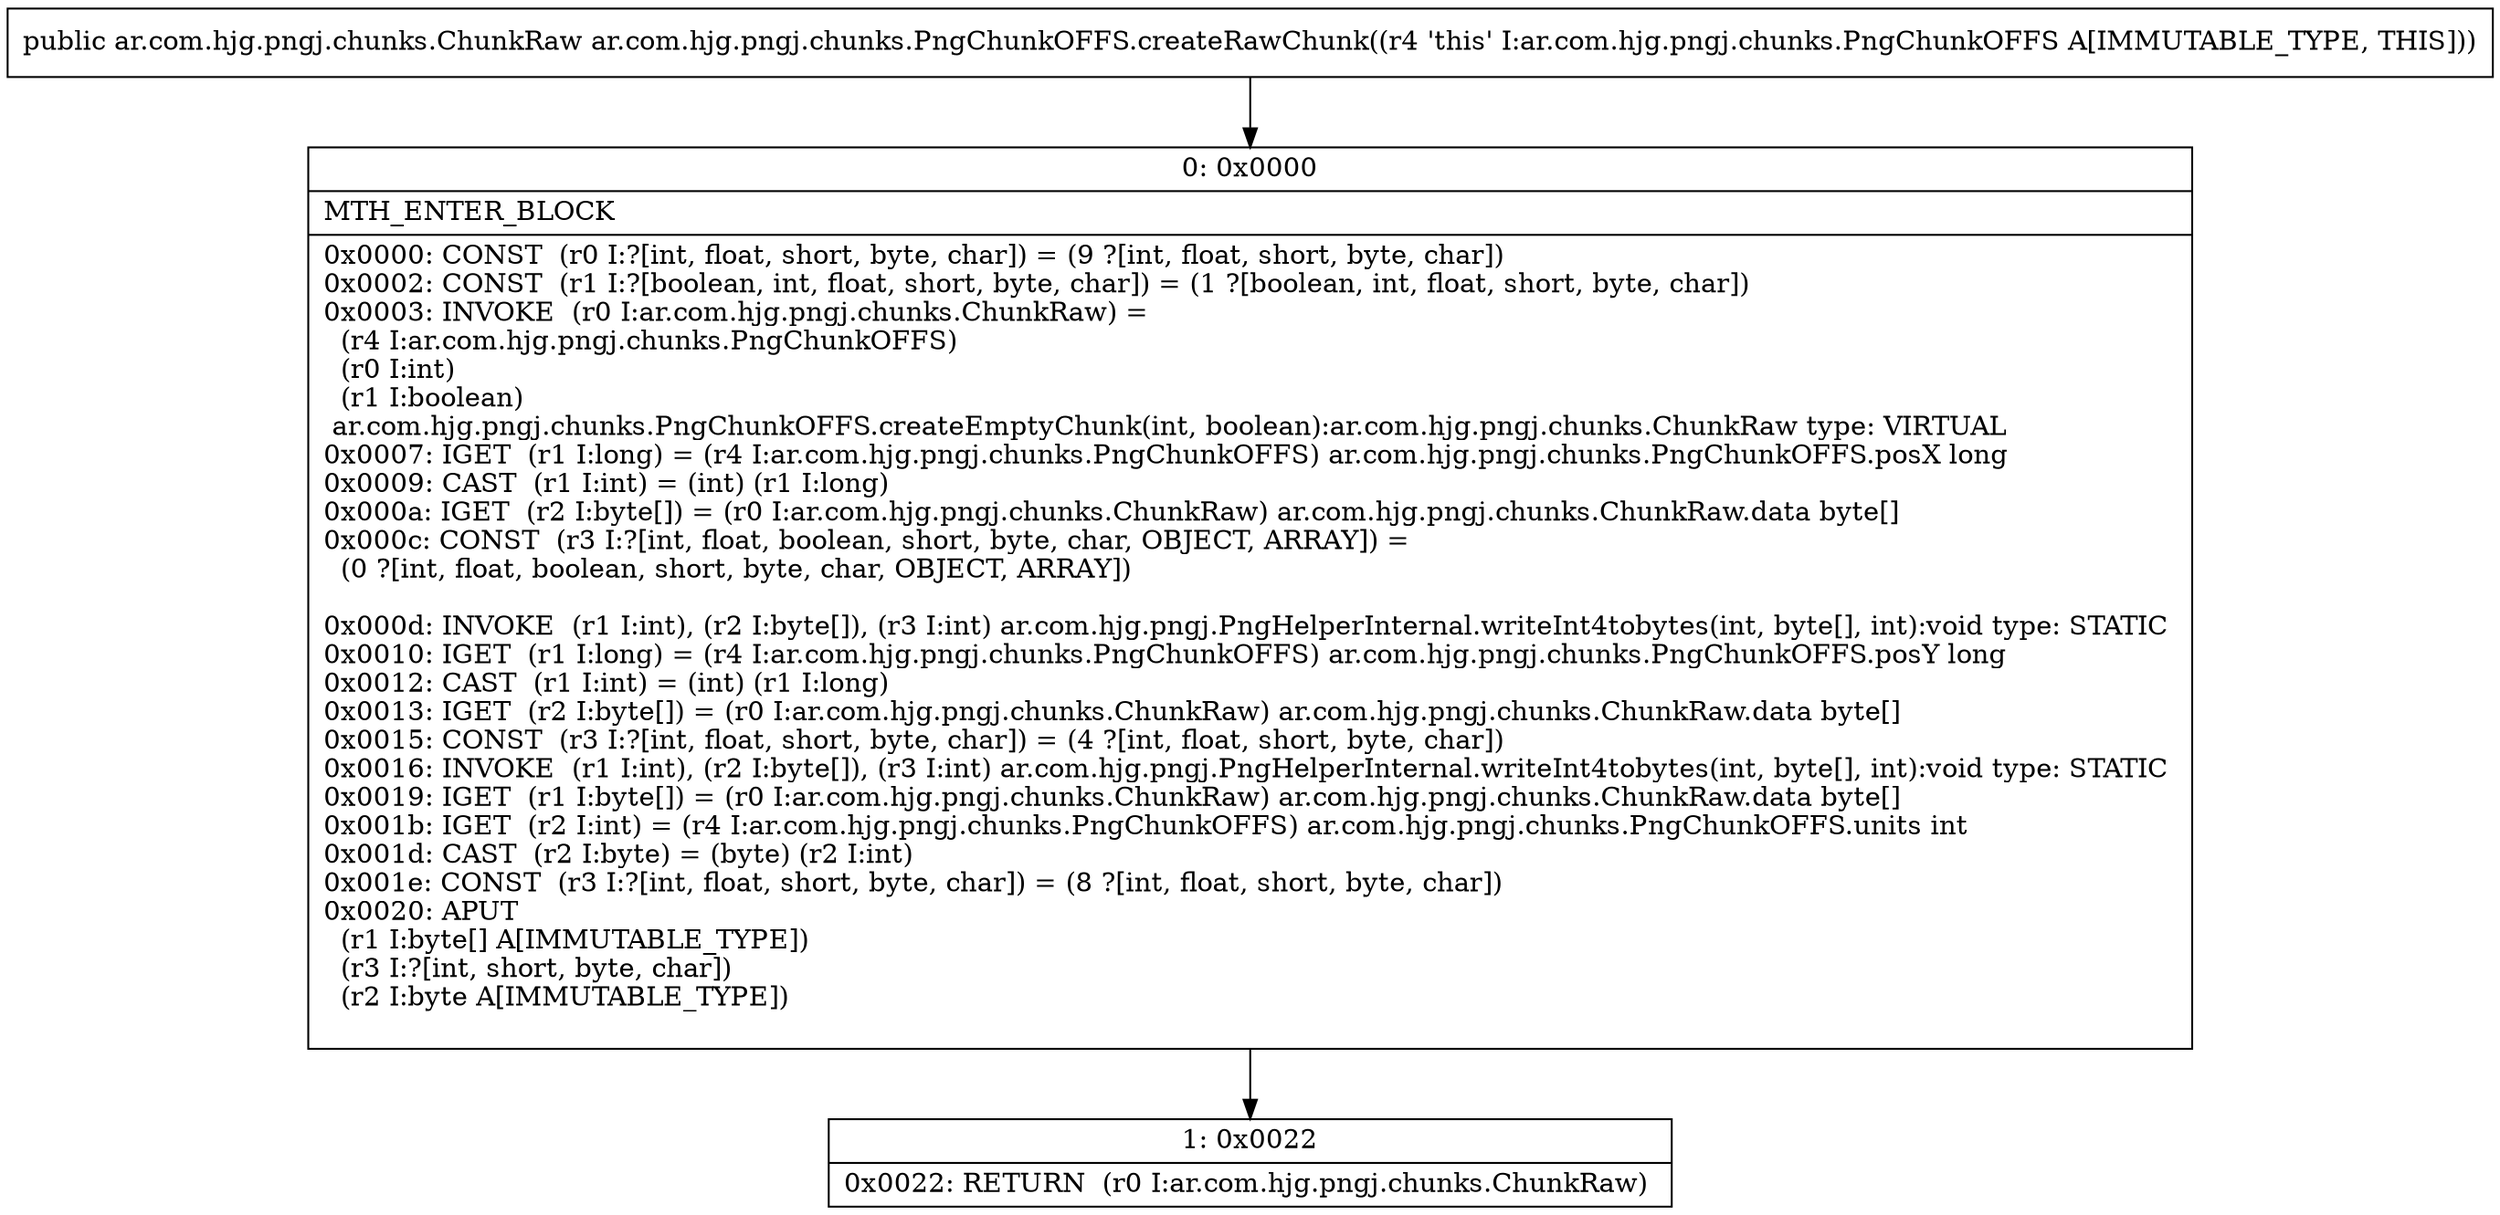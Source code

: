 digraph "CFG forar.com.hjg.pngj.chunks.PngChunkOFFS.createRawChunk()Lar\/com\/hjg\/pngj\/chunks\/ChunkRaw;" {
Node_0 [shape=record,label="{0\:\ 0x0000|MTH_ENTER_BLOCK\l|0x0000: CONST  (r0 I:?[int, float, short, byte, char]) = (9 ?[int, float, short, byte, char]) \l0x0002: CONST  (r1 I:?[boolean, int, float, short, byte, char]) = (1 ?[boolean, int, float, short, byte, char]) \l0x0003: INVOKE  (r0 I:ar.com.hjg.pngj.chunks.ChunkRaw) = \l  (r4 I:ar.com.hjg.pngj.chunks.PngChunkOFFS)\l  (r0 I:int)\l  (r1 I:boolean)\l ar.com.hjg.pngj.chunks.PngChunkOFFS.createEmptyChunk(int, boolean):ar.com.hjg.pngj.chunks.ChunkRaw type: VIRTUAL \l0x0007: IGET  (r1 I:long) = (r4 I:ar.com.hjg.pngj.chunks.PngChunkOFFS) ar.com.hjg.pngj.chunks.PngChunkOFFS.posX long \l0x0009: CAST  (r1 I:int) = (int) (r1 I:long) \l0x000a: IGET  (r2 I:byte[]) = (r0 I:ar.com.hjg.pngj.chunks.ChunkRaw) ar.com.hjg.pngj.chunks.ChunkRaw.data byte[] \l0x000c: CONST  (r3 I:?[int, float, boolean, short, byte, char, OBJECT, ARRAY]) = \l  (0 ?[int, float, boolean, short, byte, char, OBJECT, ARRAY])\l \l0x000d: INVOKE  (r1 I:int), (r2 I:byte[]), (r3 I:int) ar.com.hjg.pngj.PngHelperInternal.writeInt4tobytes(int, byte[], int):void type: STATIC \l0x0010: IGET  (r1 I:long) = (r4 I:ar.com.hjg.pngj.chunks.PngChunkOFFS) ar.com.hjg.pngj.chunks.PngChunkOFFS.posY long \l0x0012: CAST  (r1 I:int) = (int) (r1 I:long) \l0x0013: IGET  (r2 I:byte[]) = (r0 I:ar.com.hjg.pngj.chunks.ChunkRaw) ar.com.hjg.pngj.chunks.ChunkRaw.data byte[] \l0x0015: CONST  (r3 I:?[int, float, short, byte, char]) = (4 ?[int, float, short, byte, char]) \l0x0016: INVOKE  (r1 I:int), (r2 I:byte[]), (r3 I:int) ar.com.hjg.pngj.PngHelperInternal.writeInt4tobytes(int, byte[], int):void type: STATIC \l0x0019: IGET  (r1 I:byte[]) = (r0 I:ar.com.hjg.pngj.chunks.ChunkRaw) ar.com.hjg.pngj.chunks.ChunkRaw.data byte[] \l0x001b: IGET  (r2 I:int) = (r4 I:ar.com.hjg.pngj.chunks.PngChunkOFFS) ar.com.hjg.pngj.chunks.PngChunkOFFS.units int \l0x001d: CAST  (r2 I:byte) = (byte) (r2 I:int) \l0x001e: CONST  (r3 I:?[int, float, short, byte, char]) = (8 ?[int, float, short, byte, char]) \l0x0020: APUT  \l  (r1 I:byte[] A[IMMUTABLE_TYPE])\l  (r3 I:?[int, short, byte, char])\l  (r2 I:byte A[IMMUTABLE_TYPE])\l \l}"];
Node_1 [shape=record,label="{1\:\ 0x0022|0x0022: RETURN  (r0 I:ar.com.hjg.pngj.chunks.ChunkRaw) \l}"];
MethodNode[shape=record,label="{public ar.com.hjg.pngj.chunks.ChunkRaw ar.com.hjg.pngj.chunks.PngChunkOFFS.createRawChunk((r4 'this' I:ar.com.hjg.pngj.chunks.PngChunkOFFS A[IMMUTABLE_TYPE, THIS])) }"];
MethodNode -> Node_0;
Node_0 -> Node_1;
}

